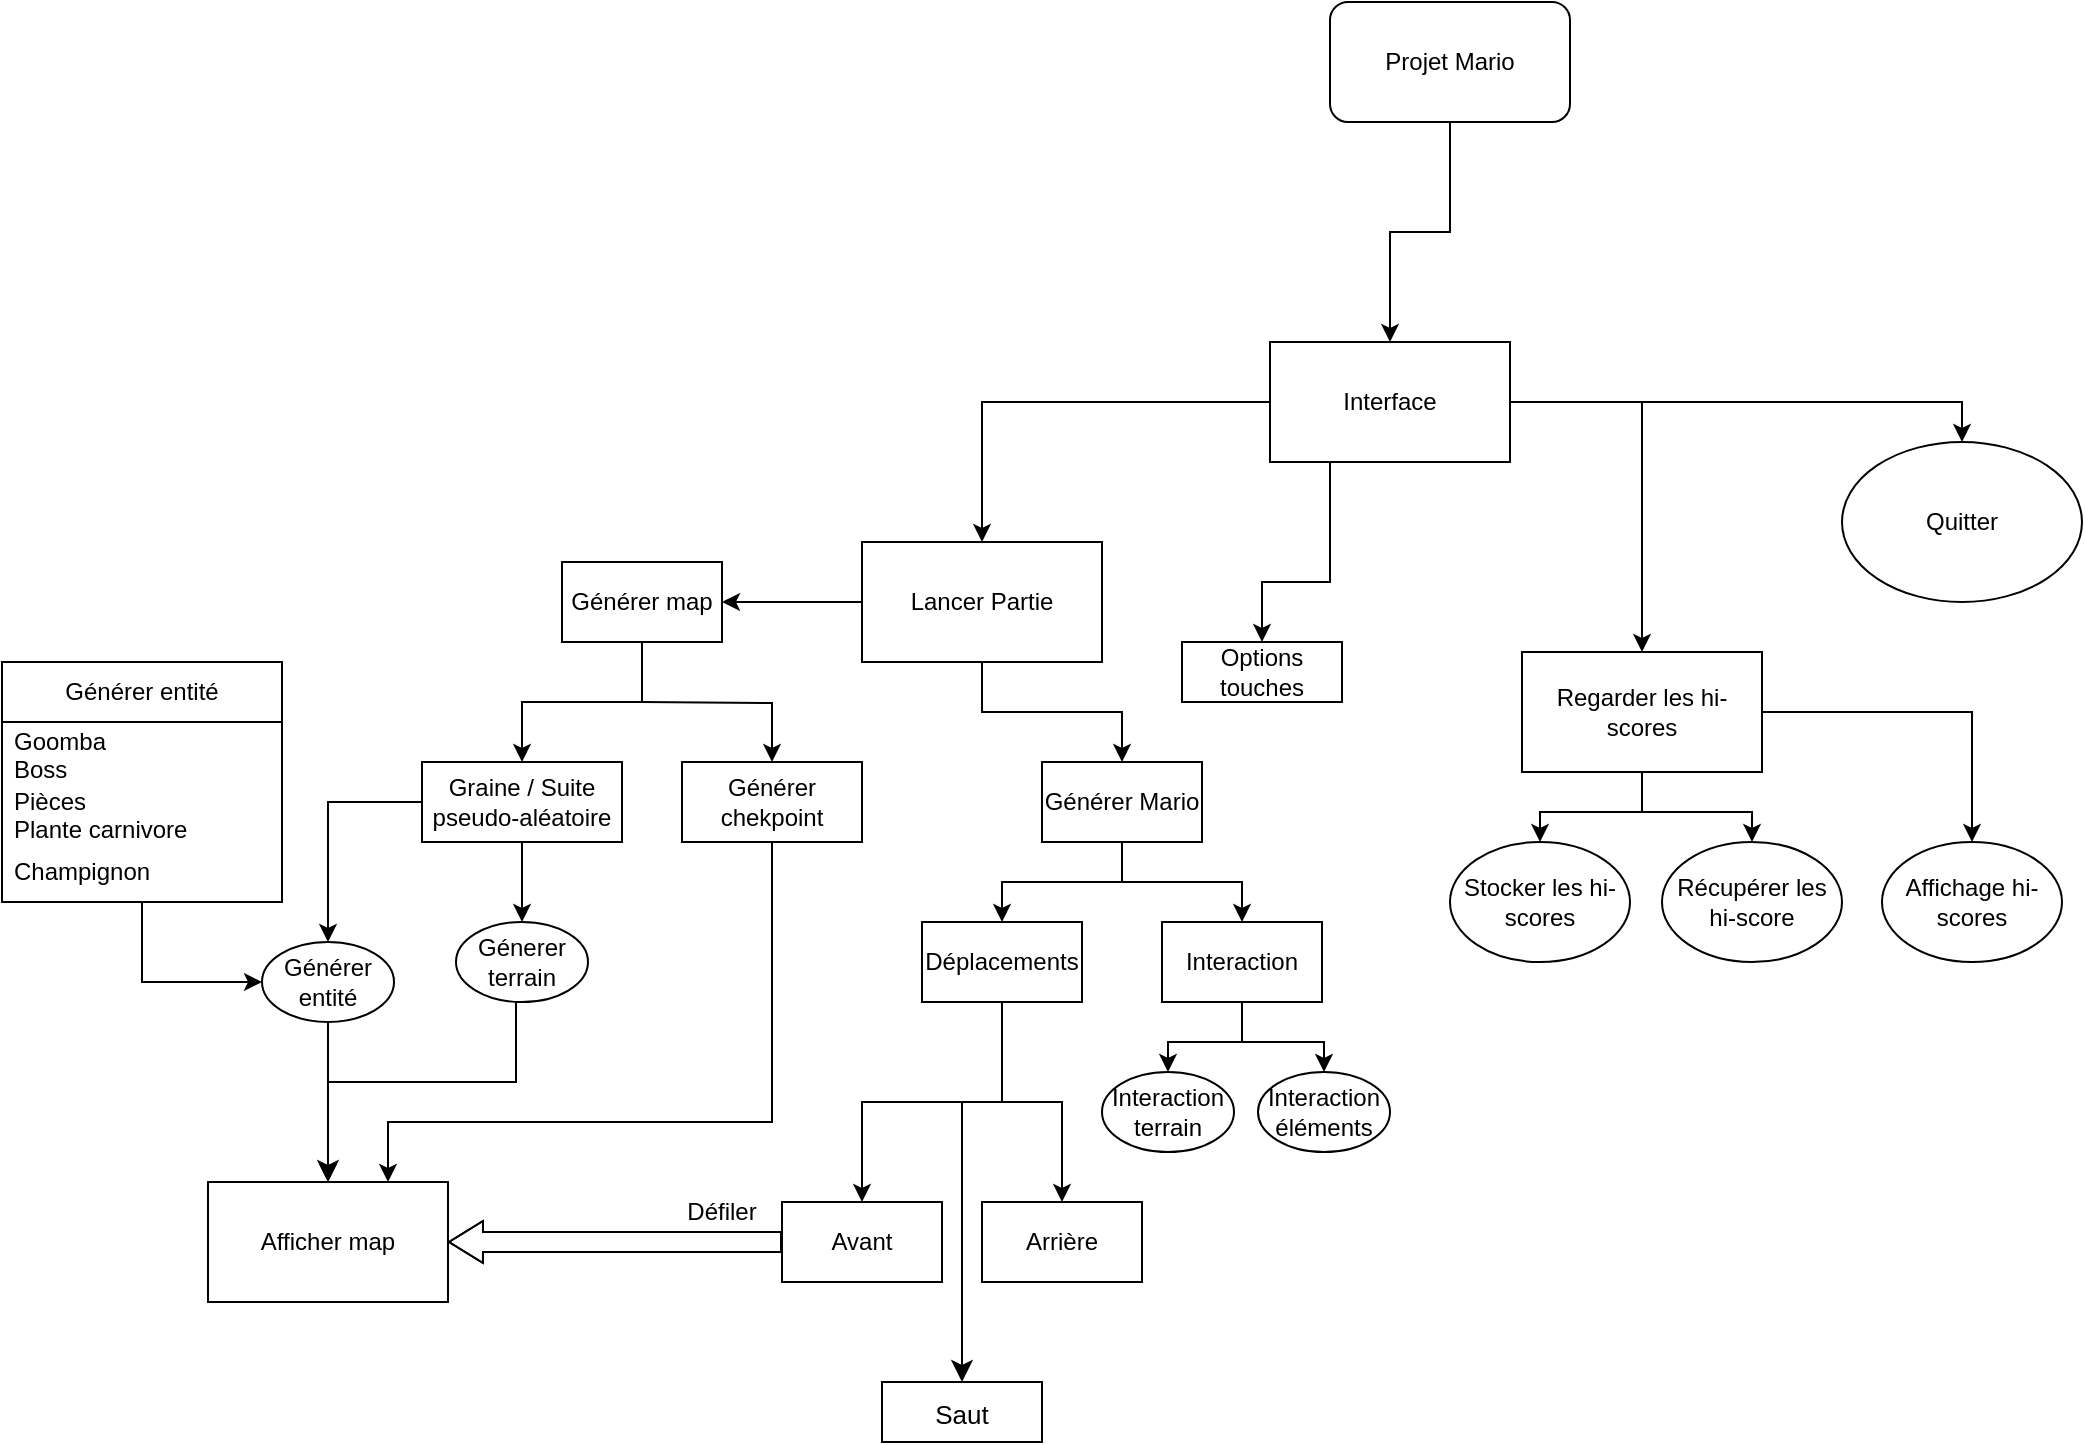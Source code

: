 <mxfile version="26.0.7">
  <diagram name="Page-1" id="3Ub4bXwL-AXnyBRuHnWu">
    <mxGraphModel dx="1940" dy="851" grid="1" gridSize="10" guides="1" tooltips="1" connect="1" arrows="1" fold="1" page="1" pageScale="1" pageWidth="827" pageHeight="1169" math="0" shadow="0">
      <root>
        <mxCell id="0" />
        <mxCell id="1" parent="0" />
        <mxCell id="WMoN78tWzcWq6Xf_8WZY-3" style="edgeStyle=orthogonalEdgeStyle;rounded=0;orthogonalLoop=1;jettySize=auto;html=1;" parent="1" source="WMoN78tWzcWq6Xf_8WZY-1" target="WMoN78tWzcWq6Xf_8WZY-2" edge="1">
          <mxGeometry relative="1" as="geometry" />
        </mxCell>
        <mxCell id="WMoN78tWzcWq6Xf_8WZY-1" value="Projet Mario" style="rounded=1;whiteSpace=wrap;html=1;" parent="1" vertex="1">
          <mxGeometry x="354" y="30" width="120" height="60" as="geometry" />
        </mxCell>
        <mxCell id="WMoN78tWzcWq6Xf_8WZY-7" style="edgeStyle=orthogonalEdgeStyle;rounded=0;orthogonalLoop=1;jettySize=auto;html=1;" parent="1" source="WMoN78tWzcWq6Xf_8WZY-2" target="WMoN78tWzcWq6Xf_8WZY-5" edge="1">
          <mxGeometry relative="1" as="geometry" />
        </mxCell>
        <mxCell id="WMoN78tWzcWq6Xf_8WZY-8" style="edgeStyle=orthogonalEdgeStyle;rounded=0;orthogonalLoop=1;jettySize=auto;html=1;" parent="1" source="WMoN78tWzcWq6Xf_8WZY-2" target="WMoN78tWzcWq6Xf_8WZY-4" edge="1">
          <mxGeometry relative="1" as="geometry" />
        </mxCell>
        <mxCell id="WMoN78tWzcWq6Xf_8WZY-10" style="edgeStyle=orthogonalEdgeStyle;rounded=0;orthogonalLoop=1;jettySize=auto;html=1;entryX=0.5;entryY=0;entryDx=0;entryDy=0;" parent="1" source="WMoN78tWzcWq6Xf_8WZY-2" target="WMoN78tWzcWq6Xf_8WZY-9" edge="1">
          <mxGeometry relative="1" as="geometry" />
        </mxCell>
        <mxCell id="WMoN78tWzcWq6Xf_8WZY-2" value="Interface" style="rounded=0;whiteSpace=wrap;html=1;" parent="1" vertex="1">
          <mxGeometry x="324" y="200" width="120" height="60" as="geometry" />
        </mxCell>
        <mxCell id="9y-omQngG6LSQe04KciU-6" style="edgeStyle=orthogonalEdgeStyle;rounded=0;orthogonalLoop=1;jettySize=auto;html=1;entryX=0.5;entryY=0;entryDx=0;entryDy=0;" parent="1" source="WMoN78tWzcWq6Xf_8WZY-4" target="9y-omQngG6LSQe04KciU-3" edge="1">
          <mxGeometry relative="1" as="geometry" />
        </mxCell>
        <mxCell id="9y-omQngG6LSQe04KciU-7" style="edgeStyle=orthogonalEdgeStyle;rounded=0;orthogonalLoop=1;jettySize=auto;html=1;" parent="1" source="WMoN78tWzcWq6Xf_8WZY-4" target="9y-omQngG6LSQe04KciU-4" edge="1">
          <mxGeometry relative="1" as="geometry" />
        </mxCell>
        <mxCell id="WMoN78tWzcWq6Xf_8WZY-4" value="Lancer Partie" style="rounded=0;whiteSpace=wrap;html=1;" parent="1" vertex="1">
          <mxGeometry x="120" y="300" width="120" height="60" as="geometry" />
        </mxCell>
        <mxCell id="WMoN78tWzcWq6Xf_8WZY-14" style="edgeStyle=orthogonalEdgeStyle;rounded=0;orthogonalLoop=1;jettySize=auto;html=1;entryX=0.5;entryY=0;entryDx=0;entryDy=0;" parent="1" source="WMoN78tWzcWq6Xf_8WZY-5" target="WMoN78tWzcWq6Xf_8WZY-11" edge="1">
          <mxGeometry relative="1" as="geometry">
            <mxPoint x="459" y="445" as="targetPoint" />
          </mxGeometry>
        </mxCell>
        <mxCell id="WMoN78tWzcWq6Xf_8WZY-15" style="edgeStyle=orthogonalEdgeStyle;rounded=0;orthogonalLoop=1;jettySize=auto;html=1;" parent="1" source="WMoN78tWzcWq6Xf_8WZY-5" target="WMoN78tWzcWq6Xf_8WZY-12" edge="1">
          <mxGeometry relative="1" as="geometry" />
        </mxCell>
        <mxCell id="WMoN78tWzcWq6Xf_8WZY-16" style="edgeStyle=orthogonalEdgeStyle;rounded=0;orthogonalLoop=1;jettySize=auto;html=1;entryX=0.5;entryY=0;entryDx=0;entryDy=0;" parent="1" source="WMoN78tWzcWq6Xf_8WZY-5" target="WMoN78tWzcWq6Xf_8WZY-13" edge="1">
          <mxGeometry relative="1" as="geometry" />
        </mxCell>
        <mxCell id="WMoN78tWzcWq6Xf_8WZY-5" value="Regarder les hi-scores" style="rounded=0;whiteSpace=wrap;html=1;" parent="1" vertex="1">
          <mxGeometry x="450" y="355" width="120" height="60" as="geometry" />
        </mxCell>
        <mxCell id="WMoN78tWzcWq6Xf_8WZY-9" value="Quitter" style="ellipse;whiteSpace=wrap;html=1;" parent="1" vertex="1">
          <mxGeometry x="610" y="250" width="120" height="80" as="geometry" />
        </mxCell>
        <mxCell id="WMoN78tWzcWq6Xf_8WZY-11" value="Stocker les hi-scores" style="ellipse;whiteSpace=wrap;html=1;" parent="1" vertex="1">
          <mxGeometry x="414" y="450" width="90" height="60" as="geometry" />
        </mxCell>
        <mxCell id="WMoN78tWzcWq6Xf_8WZY-12" value="Récupérer les hi-score" style="ellipse;whiteSpace=wrap;html=1;" parent="1" vertex="1">
          <mxGeometry x="520" y="450" width="90" height="60" as="geometry" />
        </mxCell>
        <mxCell id="WMoN78tWzcWq6Xf_8WZY-13" value="Affichage hi-scores" style="ellipse;whiteSpace=wrap;html=1;" parent="1" vertex="1">
          <mxGeometry x="630" y="450" width="90" height="60" as="geometry" />
        </mxCell>
        <mxCell id="9y-omQngG6LSQe04KciU-19" style="edgeStyle=orthogonalEdgeStyle;rounded=0;orthogonalLoop=1;jettySize=auto;html=1;entryX=0.5;entryY=0;entryDx=0;entryDy=0;" parent="1" source="9y-omQngG6LSQe04KciU-3" target="9y-omQngG6LSQe04KciU-16" edge="1">
          <mxGeometry relative="1" as="geometry" />
        </mxCell>
        <mxCell id="9y-omQngG6LSQe04KciU-20" style="edgeStyle=orthogonalEdgeStyle;rounded=0;orthogonalLoop=1;jettySize=auto;html=1;" parent="1" source="9y-omQngG6LSQe04KciU-3" target="9y-omQngG6LSQe04KciU-17" edge="1">
          <mxGeometry relative="1" as="geometry" />
        </mxCell>
        <mxCell id="9y-omQngG6LSQe04KciU-3" value="Générer Mario" style="rounded=0;whiteSpace=wrap;html=1;" parent="1" vertex="1">
          <mxGeometry x="210" y="410" width="80" height="40" as="geometry" />
        </mxCell>
        <mxCell id="9y-omQngG6LSQe04KciU-12" style="edgeStyle=orthogonalEdgeStyle;rounded=0;orthogonalLoop=1;jettySize=auto;html=1;" parent="1" source="9y-omQngG6LSQe04KciU-4" target="9y-omQngG6LSQe04KciU-11" edge="1">
          <mxGeometry relative="1" as="geometry" />
        </mxCell>
        <mxCell id="9y-omQngG6LSQe04KciU-4" value="Générer map" style="rounded=0;whiteSpace=wrap;html=1;" parent="1" vertex="1">
          <mxGeometry x="-30" y="310" width="80" height="40" as="geometry" />
        </mxCell>
        <mxCell id="9y-omQngG6LSQe04KciU-9" value="Génerer terrain" style="ellipse;whiteSpace=wrap;html=1;" parent="1" vertex="1">
          <mxGeometry x="-83" y="490" width="66" height="40" as="geometry" />
        </mxCell>
        <mxCell id="9y-omQngG6LSQe04KciU-13" style="edgeStyle=orthogonalEdgeStyle;rounded=0;orthogonalLoop=1;jettySize=auto;html=1;entryX=0.5;entryY=0;entryDx=0;entryDy=0;" parent="1" source="9y-omQngG6LSQe04KciU-11" target="9y-omQngG6LSQe04KciU-9" edge="1">
          <mxGeometry relative="1" as="geometry" />
        </mxCell>
        <mxCell id="9y-omQngG6LSQe04KciU-14" style="edgeStyle=orthogonalEdgeStyle;rounded=0;orthogonalLoop=1;jettySize=auto;html=1;" parent="1" source="9y-omQngG6LSQe04KciU-11" target="9y-omQngG6LSQe04KciU-10" edge="1">
          <mxGeometry relative="1" as="geometry" />
        </mxCell>
        <mxCell id="9y-omQngG6LSQe04KciU-11" value="Graine / Suite pseudo-aléatoire" style="rounded=0;whiteSpace=wrap;html=1;" parent="1" vertex="1">
          <mxGeometry x="-100" y="410" width="100" height="40" as="geometry" />
        </mxCell>
        <mxCell id="9y-omQngG6LSQe04KciU-29" style="edgeStyle=orthogonalEdgeStyle;rounded=0;orthogonalLoop=1;jettySize=auto;html=1;" parent="1" source="9y-omQngG6LSQe04KciU-16" target="9y-omQngG6LSQe04KciU-28" edge="1">
          <mxGeometry relative="1" as="geometry" />
        </mxCell>
        <mxCell id="9y-omQngG6LSQe04KciU-37" style="edgeStyle=orthogonalEdgeStyle;rounded=0;orthogonalLoop=1;jettySize=auto;html=1;" parent="1" source="9y-omQngG6LSQe04KciU-16" target="9y-omQngG6LSQe04KciU-27" edge="1">
          <mxGeometry relative="1" as="geometry" />
        </mxCell>
        <mxCell id="9y-omQngG6LSQe04KciU-16" value="Déplacements" style="rounded=0;whiteSpace=wrap;html=1;" parent="1" vertex="1">
          <mxGeometry x="150" y="490" width="80" height="40" as="geometry" />
        </mxCell>
        <mxCell id="9y-omQngG6LSQe04KciU-24" style="edgeStyle=orthogonalEdgeStyle;rounded=0;orthogonalLoop=1;jettySize=auto;html=1;" parent="1" source="9y-omQngG6LSQe04KciU-17" target="9y-omQngG6LSQe04KciU-23" edge="1">
          <mxGeometry relative="1" as="geometry" />
        </mxCell>
        <mxCell id="9y-omQngG6LSQe04KciU-25" style="edgeStyle=orthogonalEdgeStyle;rounded=0;orthogonalLoop=1;jettySize=auto;html=1;" parent="1" source="9y-omQngG6LSQe04KciU-17" target="9y-omQngG6LSQe04KciU-22" edge="1">
          <mxGeometry relative="1" as="geometry" />
        </mxCell>
        <mxCell id="9y-omQngG6LSQe04KciU-17" value="Interaction" style="rounded=0;whiteSpace=wrap;html=1;" parent="1" vertex="1">
          <mxGeometry x="270" y="490" width="80" height="40" as="geometry" />
        </mxCell>
        <mxCell id="9y-omQngG6LSQe04KciU-22" value="Interaction terrain" style="ellipse;whiteSpace=wrap;html=1;" parent="1" vertex="1">
          <mxGeometry x="240" y="565" width="66" height="40" as="geometry" />
        </mxCell>
        <mxCell id="9y-omQngG6LSQe04KciU-23" value="Interaction éléments" style="ellipse;whiteSpace=wrap;html=1;" parent="1" vertex="1">
          <mxGeometry x="318" y="565" width="66" height="40" as="geometry" />
        </mxCell>
        <mxCell id="9y-omQngG6LSQe04KciU-27" value="Avant" style="rounded=0;whiteSpace=wrap;html=1;" parent="1" vertex="1">
          <mxGeometry x="80" y="630" width="80" height="40" as="geometry" />
        </mxCell>
        <mxCell id="9y-omQngG6LSQe04KciU-28" value="Arrière" style="rounded=0;whiteSpace=wrap;html=1;" parent="1" vertex="1">
          <mxGeometry x="180" y="630" width="80" height="40" as="geometry" />
        </mxCell>
        <mxCell id="9y-omQngG6LSQe04KciU-31" value="Afficher map" style="rounded=0;whiteSpace=wrap;html=1;" parent="1" vertex="1">
          <mxGeometry x="-207" y="620" width="120" height="60" as="geometry" />
        </mxCell>
        <mxCell id="9y-omQngG6LSQe04KciU-38" value="" style="shape=flexArrow;endArrow=classic;html=1;rounded=0;endWidth=10;endSize=5.33;" parent="1" source="9y-omQngG6LSQe04KciU-27" target="9y-omQngG6LSQe04KciU-31" edge="1">
          <mxGeometry width="50" height="50" relative="1" as="geometry">
            <mxPoint x="30" y="760" as="sourcePoint" />
            <mxPoint x="80" y="710" as="targetPoint" />
            <Array as="points">
              <mxPoint x="50" y="650" />
            </Array>
          </mxGeometry>
        </mxCell>
        <mxCell id="9y-omQngG6LSQe04KciU-40" value="Défiler" style="text;html=1;align=center;verticalAlign=middle;whiteSpace=wrap;rounded=0;" parent="1" vertex="1">
          <mxGeometry x="20" y="620" width="60" height="30" as="geometry" />
        </mxCell>
        <mxCell id="Q7g0VNaRn3uzjB3ib5WL-2" value="" style="endArrow=classic;html=1;rounded=0;exitX=0.25;exitY=1;exitDx=0;exitDy=0;" parent="1" source="WMoN78tWzcWq6Xf_8WZY-2" edge="1">
          <mxGeometry width="50" height="50" relative="1" as="geometry">
            <mxPoint x="270" y="440" as="sourcePoint" />
            <mxPoint x="320" y="350" as="targetPoint" />
            <Array as="points">
              <mxPoint x="354" y="320" />
              <mxPoint x="320" y="320" />
            </Array>
          </mxGeometry>
        </mxCell>
        <mxCell id="SzIQ4vQkkzhTimf1xyTP-13" style="edgeStyle=orthogonalEdgeStyle;rounded=0;orthogonalLoop=1;jettySize=auto;html=1;entryX=0;entryY=0.5;entryDx=0;entryDy=0;" parent="1" source="SzIQ4vQkkzhTimf1xyTP-9" target="9y-omQngG6LSQe04KciU-10" edge="1">
          <mxGeometry relative="1" as="geometry">
            <mxPoint x="-70" y="560" as="targetPoint" />
          </mxGeometry>
        </mxCell>
        <mxCell id="Q7g0VNaRn3uzjB3ib5WL-3" value="" style="rounded=0;whiteSpace=wrap;html=1;" parent="1" vertex="1">
          <mxGeometry x="280" y="350" width="80" height="30" as="geometry" />
        </mxCell>
        <mxCell id="SzIQ4vQkkzhTimf1xyTP-9" value="Générer entité" style="swimlane;fontStyle=0;childLayout=stackLayout;horizontal=1;startSize=30;horizontalStack=0;resizeParent=1;resizeParentMax=0;resizeLast=0;collapsible=1;marginBottom=0;whiteSpace=wrap;html=1;" parent="1" vertex="1">
          <mxGeometry x="-310" y="360" width="140" height="120" as="geometry">
            <mxRectangle x="-200" y="360" width="120" height="30" as="alternateBounds" />
          </mxGeometry>
        </mxCell>
        <mxCell id="SzIQ4vQkkzhTimf1xyTP-10" value="Goomba&lt;div&gt;Boss&lt;/div&gt;" style="text;strokeColor=none;fillColor=none;align=left;verticalAlign=middle;spacingLeft=4;spacingRight=4;overflow=hidden;points=[[0,0.5],[1,0.5]];portConstraint=eastwest;rotatable=0;whiteSpace=wrap;html=1;" parent="SzIQ4vQkkzhTimf1xyTP-9" vertex="1">
          <mxGeometry y="30" width="140" height="30" as="geometry" />
        </mxCell>
        <mxCell id="SzIQ4vQkkzhTimf1xyTP-11" value="Pièces&lt;div&gt;Plante carnivore&lt;/div&gt;" style="text;strokeColor=none;fillColor=none;align=left;verticalAlign=middle;spacingLeft=4;spacingRight=4;overflow=hidden;points=[[0,0.5],[1,0.5]];portConstraint=eastwest;rotatable=0;whiteSpace=wrap;html=1;" parent="SzIQ4vQkkzhTimf1xyTP-9" vertex="1">
          <mxGeometry y="60" width="140" height="30" as="geometry" />
        </mxCell>
        <mxCell id="SzIQ4vQkkzhTimf1xyTP-12" value="Champignon" style="text;strokeColor=none;fillColor=none;align=left;verticalAlign=middle;spacingLeft=4;spacingRight=4;overflow=hidden;points=[[0,0.5],[1,0.5]];portConstraint=eastwest;rotatable=0;whiteSpace=wrap;html=1;" parent="SzIQ4vQkkzhTimf1xyTP-9" vertex="1">
          <mxGeometry y="90" width="140" height="30" as="geometry" />
        </mxCell>
        <mxCell id="Q7g0VNaRn3uzjB3ib5WL-4" value="Options touches" style="text;html=1;align=center;verticalAlign=middle;whiteSpace=wrap;rounded=0;" parent="1" vertex="1">
          <mxGeometry x="280" y="350" width="80" height="30" as="geometry" />
        </mxCell>
        <mxCell id="gNmfQAo1O-z4OAagSGY2-10" style="edgeStyle=none;curved=1;rounded=0;orthogonalLoop=1;jettySize=auto;html=1;exitX=0.5;exitY=1;exitDx=0;exitDy=0;fontSize=12;startSize=8;endSize=8;" edge="1" parent="1" source="9y-omQngG6LSQe04KciU-10" target="9y-omQngG6LSQe04KciU-31">
          <mxGeometry relative="1" as="geometry" />
        </mxCell>
        <mxCell id="9y-omQngG6LSQe04KciU-10" value="Générer entité" style="ellipse;whiteSpace=wrap;html=1;" parent="1" vertex="1">
          <mxGeometry x="-180" y="500" width="66" height="40" as="geometry" />
        </mxCell>
        <mxCell id="_hQzkET9K02GtofimhrT-1" value="" style="endArrow=classic;html=1;rounded=0;fontSize=12;startSize=8;endSize=8;curved=1;" parent="1" edge="1">
          <mxGeometry width="50" height="50" relative="1" as="geometry">
            <mxPoint x="170" y="580" as="sourcePoint" />
            <mxPoint x="170" y="720" as="targetPoint" />
          </mxGeometry>
        </mxCell>
        <mxCell id="_hQzkET9K02GtofimhrT-2" value="" style="rounded=0;whiteSpace=wrap;html=1;" parent="1" vertex="1">
          <mxGeometry x="130" y="720" width="80" height="30" as="geometry" />
        </mxCell>
        <mxCell id="_hQzkET9K02GtofimhrT-3" value="&lt;font style=&quot;font-size: 13px;&quot;&gt;Saut&lt;/font&gt;" style="text;html=1;align=center;verticalAlign=middle;whiteSpace=wrap;rounded=0;fontSize=16;" parent="1" vertex="1">
          <mxGeometry x="130" y="720" width="80" height="30" as="geometry" />
        </mxCell>
        <mxCell id="gNmfQAo1O-z4OAagSGY2-2" value="Générer chekpoint" style="rounded=0;whiteSpace=wrap;html=1;" vertex="1" parent="1">
          <mxGeometry x="30" y="410" width="90" height="40" as="geometry" />
        </mxCell>
        <mxCell id="gNmfQAo1O-z4OAagSGY2-12" style="edgeStyle=none;curved=1;rounded=0;orthogonalLoop=1;jettySize=auto;html=1;exitX=0.5;exitY=1;exitDx=0;exitDy=0;fontSize=12;startSize=8;endSize=8;" edge="1" parent="1" source="9y-omQngG6LSQe04KciU-4" target="9y-omQngG6LSQe04KciU-4">
          <mxGeometry relative="1" as="geometry" />
        </mxCell>
        <mxCell id="gNmfQAo1O-z4OAagSGY2-18" style="edgeStyle=orthogonalEdgeStyle;rounded=0;orthogonalLoop=1;jettySize=auto;html=1;exitX=0.5;exitY=1;exitDx=0;exitDy=0;entryX=0.75;entryY=0;entryDx=0;entryDy=0;" edge="1" parent="1" source="gNmfQAo1O-z4OAagSGY2-2" target="9y-omQngG6LSQe04KciU-31">
          <mxGeometry relative="1" as="geometry">
            <mxPoint x="87" y="470" as="sourcePoint" />
            <mxPoint x="40" y="565" as="targetPoint" />
            <Array as="points">
              <mxPoint x="75" y="590" />
              <mxPoint x="-117" y="590" />
            </Array>
          </mxGeometry>
        </mxCell>
        <mxCell id="gNmfQAo1O-z4OAagSGY2-19" style="edgeStyle=orthogonalEdgeStyle;rounded=0;orthogonalLoop=1;jettySize=auto;html=1;entryX=0.5;entryY=0;entryDx=0;entryDy=0;" edge="1" parent="1" target="gNmfQAo1O-z4OAagSGY2-2">
          <mxGeometry relative="1" as="geometry">
            <mxPoint x="10" y="380" as="sourcePoint" />
            <mxPoint x="51.5" y="467.5" as="targetPoint" />
          </mxGeometry>
        </mxCell>
        <mxCell id="gNmfQAo1O-z4OAagSGY2-20" style="edgeStyle=orthogonalEdgeStyle;rounded=0;orthogonalLoop=1;jettySize=auto;html=1;exitX=0.5;exitY=1;exitDx=0;exitDy=0;entryX=0.5;entryY=0;entryDx=0;entryDy=0;" edge="1" parent="1" source="9y-omQngG6LSQe04KciU-9" target="9y-omQngG6LSQe04KciU-31">
          <mxGeometry relative="1" as="geometry">
            <mxPoint x="-53" y="565" as="sourcePoint" />
            <mxPoint x="-100" y="635" as="targetPoint" />
            <Array as="points">
              <mxPoint x="-53" y="530" />
              <mxPoint x="-53" y="570" />
              <mxPoint x="-147" y="570" />
            </Array>
          </mxGeometry>
        </mxCell>
      </root>
    </mxGraphModel>
  </diagram>
</mxfile>
